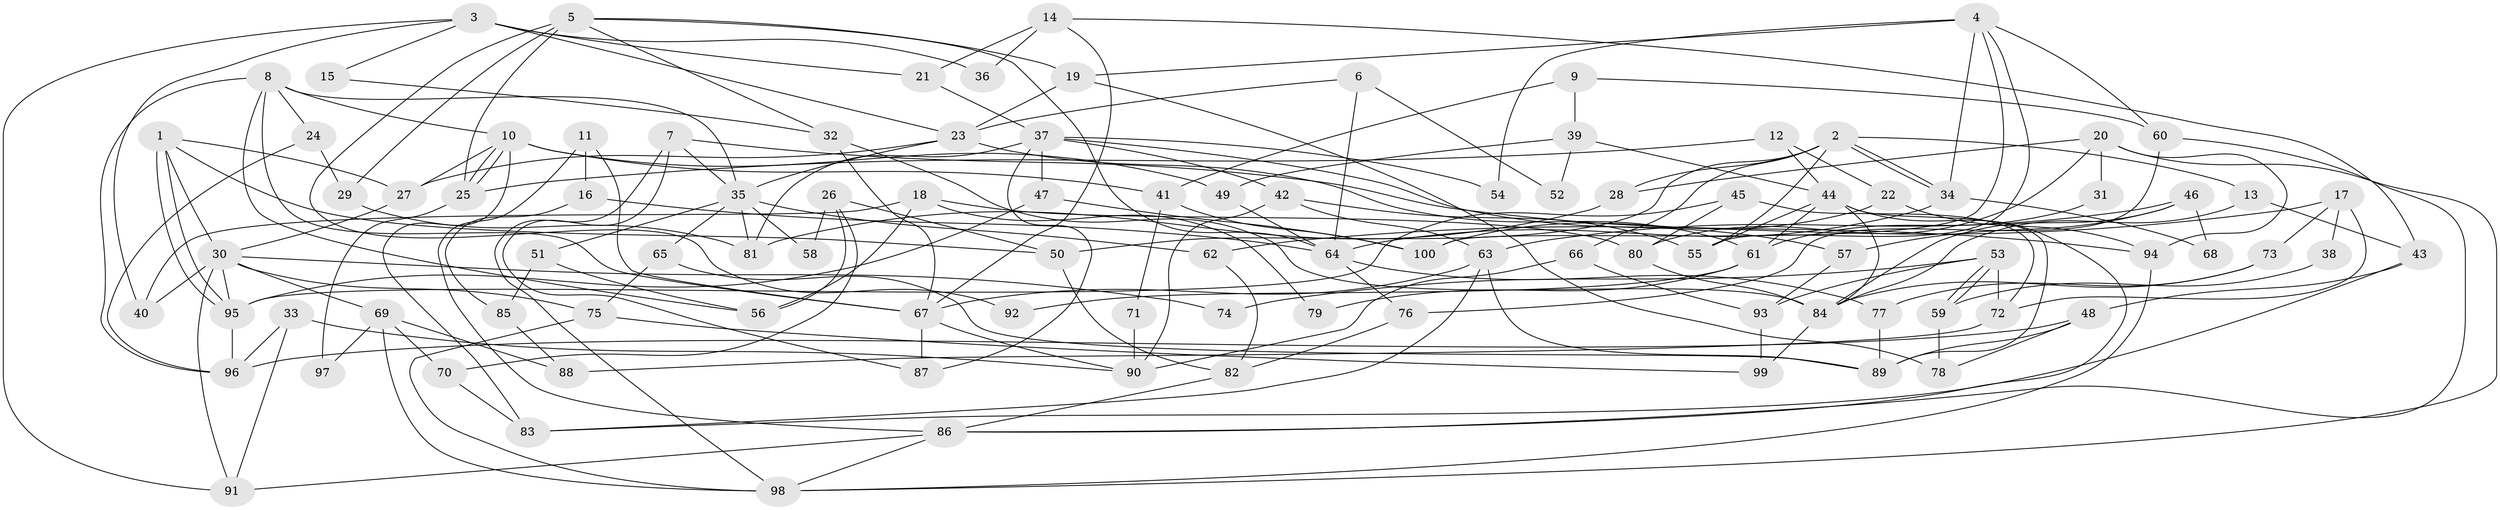// Generated by graph-tools (version 1.1) at 2025/14/03/09/25 04:14:58]
// undirected, 100 vertices, 200 edges
graph export_dot {
graph [start="1"]
  node [color=gray90,style=filled];
  1;
  2;
  3;
  4;
  5;
  6;
  7;
  8;
  9;
  10;
  11;
  12;
  13;
  14;
  15;
  16;
  17;
  18;
  19;
  20;
  21;
  22;
  23;
  24;
  25;
  26;
  27;
  28;
  29;
  30;
  31;
  32;
  33;
  34;
  35;
  36;
  37;
  38;
  39;
  40;
  41;
  42;
  43;
  44;
  45;
  46;
  47;
  48;
  49;
  50;
  51;
  52;
  53;
  54;
  55;
  56;
  57;
  58;
  59;
  60;
  61;
  62;
  63;
  64;
  65;
  66;
  67;
  68;
  69;
  70;
  71;
  72;
  73;
  74;
  75;
  76;
  77;
  78;
  79;
  80;
  81;
  82;
  83;
  84;
  85;
  86;
  87;
  88;
  89;
  90;
  91;
  92;
  93;
  94;
  95;
  96;
  97;
  98;
  99;
  100;
  1 -- 50;
  1 -- 95;
  1 -- 95;
  1 -- 27;
  1 -- 30;
  2 -- 13;
  2 -- 34;
  2 -- 34;
  2 -- 28;
  2 -- 50;
  2 -- 55;
  2 -- 66;
  3 -- 23;
  3 -- 91;
  3 -- 15;
  3 -- 21;
  3 -- 36;
  3 -- 40;
  4 -- 19;
  4 -- 100;
  4 -- 34;
  4 -- 54;
  4 -- 55;
  4 -- 60;
  5 -- 29;
  5 -- 32;
  5 -- 19;
  5 -- 25;
  5 -- 64;
  5 -- 92;
  6 -- 64;
  6 -- 23;
  6 -- 52;
  7 -- 98;
  7 -- 35;
  7 -- 87;
  7 -- 94;
  8 -- 96;
  8 -- 10;
  8 -- 24;
  8 -- 35;
  8 -- 56;
  8 -- 67;
  9 -- 60;
  9 -- 39;
  9 -- 41;
  10 -- 27;
  10 -- 25;
  10 -- 25;
  10 -- 41;
  10 -- 49;
  10 -- 83;
  11 -- 16;
  11 -- 67;
  11 -- 86;
  12 -- 25;
  12 -- 44;
  12 -- 22;
  13 -- 84;
  13 -- 43;
  14 -- 21;
  14 -- 67;
  14 -- 36;
  14 -- 43;
  15 -- 32;
  16 -- 85;
  16 -- 64;
  17 -- 73;
  17 -- 62;
  17 -- 38;
  17 -- 72;
  18 -- 40;
  18 -- 80;
  18 -- 56;
  18 -- 79;
  19 -- 23;
  19 -- 78;
  20 -- 28;
  20 -- 98;
  20 -- 31;
  20 -- 80;
  20 -- 94;
  21 -- 37;
  22 -- 94;
  22 -- 100;
  23 -- 27;
  23 -- 35;
  23 -- 61;
  24 -- 96;
  24 -- 29;
  25 -- 97;
  26 -- 70;
  26 -- 56;
  26 -- 50;
  26 -- 58;
  27 -- 30;
  28 -- 81;
  29 -- 81;
  30 -- 95;
  30 -- 40;
  30 -- 69;
  30 -- 74;
  30 -- 75;
  30 -- 91;
  31 -- 61;
  32 -- 67;
  32 -- 84;
  33 -- 91;
  33 -- 90;
  33 -- 96;
  34 -- 64;
  34 -- 68;
  35 -- 65;
  35 -- 51;
  35 -- 58;
  35 -- 62;
  35 -- 81;
  37 -- 47;
  37 -- 87;
  37 -- 42;
  37 -- 54;
  37 -- 57;
  37 -- 81;
  38 -- 59;
  39 -- 44;
  39 -- 49;
  39 -- 52;
  41 -- 71;
  41 -- 100;
  42 -- 55;
  42 -- 63;
  42 -- 90;
  43 -- 83;
  43 -- 48;
  44 -- 86;
  44 -- 55;
  44 -- 61;
  44 -- 84;
  44 -- 89;
  45 -- 80;
  45 -- 95;
  45 -- 72;
  46 -- 57;
  46 -- 84;
  46 -- 63;
  46 -- 68;
  47 -- 100;
  47 -- 95;
  48 -- 89;
  48 -- 78;
  48 -- 96;
  49 -- 64;
  50 -- 82;
  51 -- 56;
  51 -- 85;
  53 -- 59;
  53 -- 59;
  53 -- 72;
  53 -- 74;
  53 -- 93;
  57 -- 93;
  59 -- 78;
  60 -- 76;
  60 -- 86;
  61 -- 79;
  61 -- 92;
  62 -- 82;
  63 -- 67;
  63 -- 83;
  63 -- 89;
  64 -- 76;
  64 -- 77;
  65 -- 75;
  65 -- 89;
  66 -- 90;
  66 -- 93;
  67 -- 87;
  67 -- 90;
  69 -- 98;
  69 -- 70;
  69 -- 88;
  69 -- 97;
  70 -- 83;
  71 -- 90;
  72 -- 88;
  73 -- 84;
  73 -- 77;
  75 -- 98;
  75 -- 99;
  76 -- 82;
  77 -- 89;
  80 -- 84;
  82 -- 86;
  84 -- 99;
  85 -- 88;
  86 -- 91;
  86 -- 98;
  93 -- 99;
  94 -- 98;
  95 -- 96;
}

